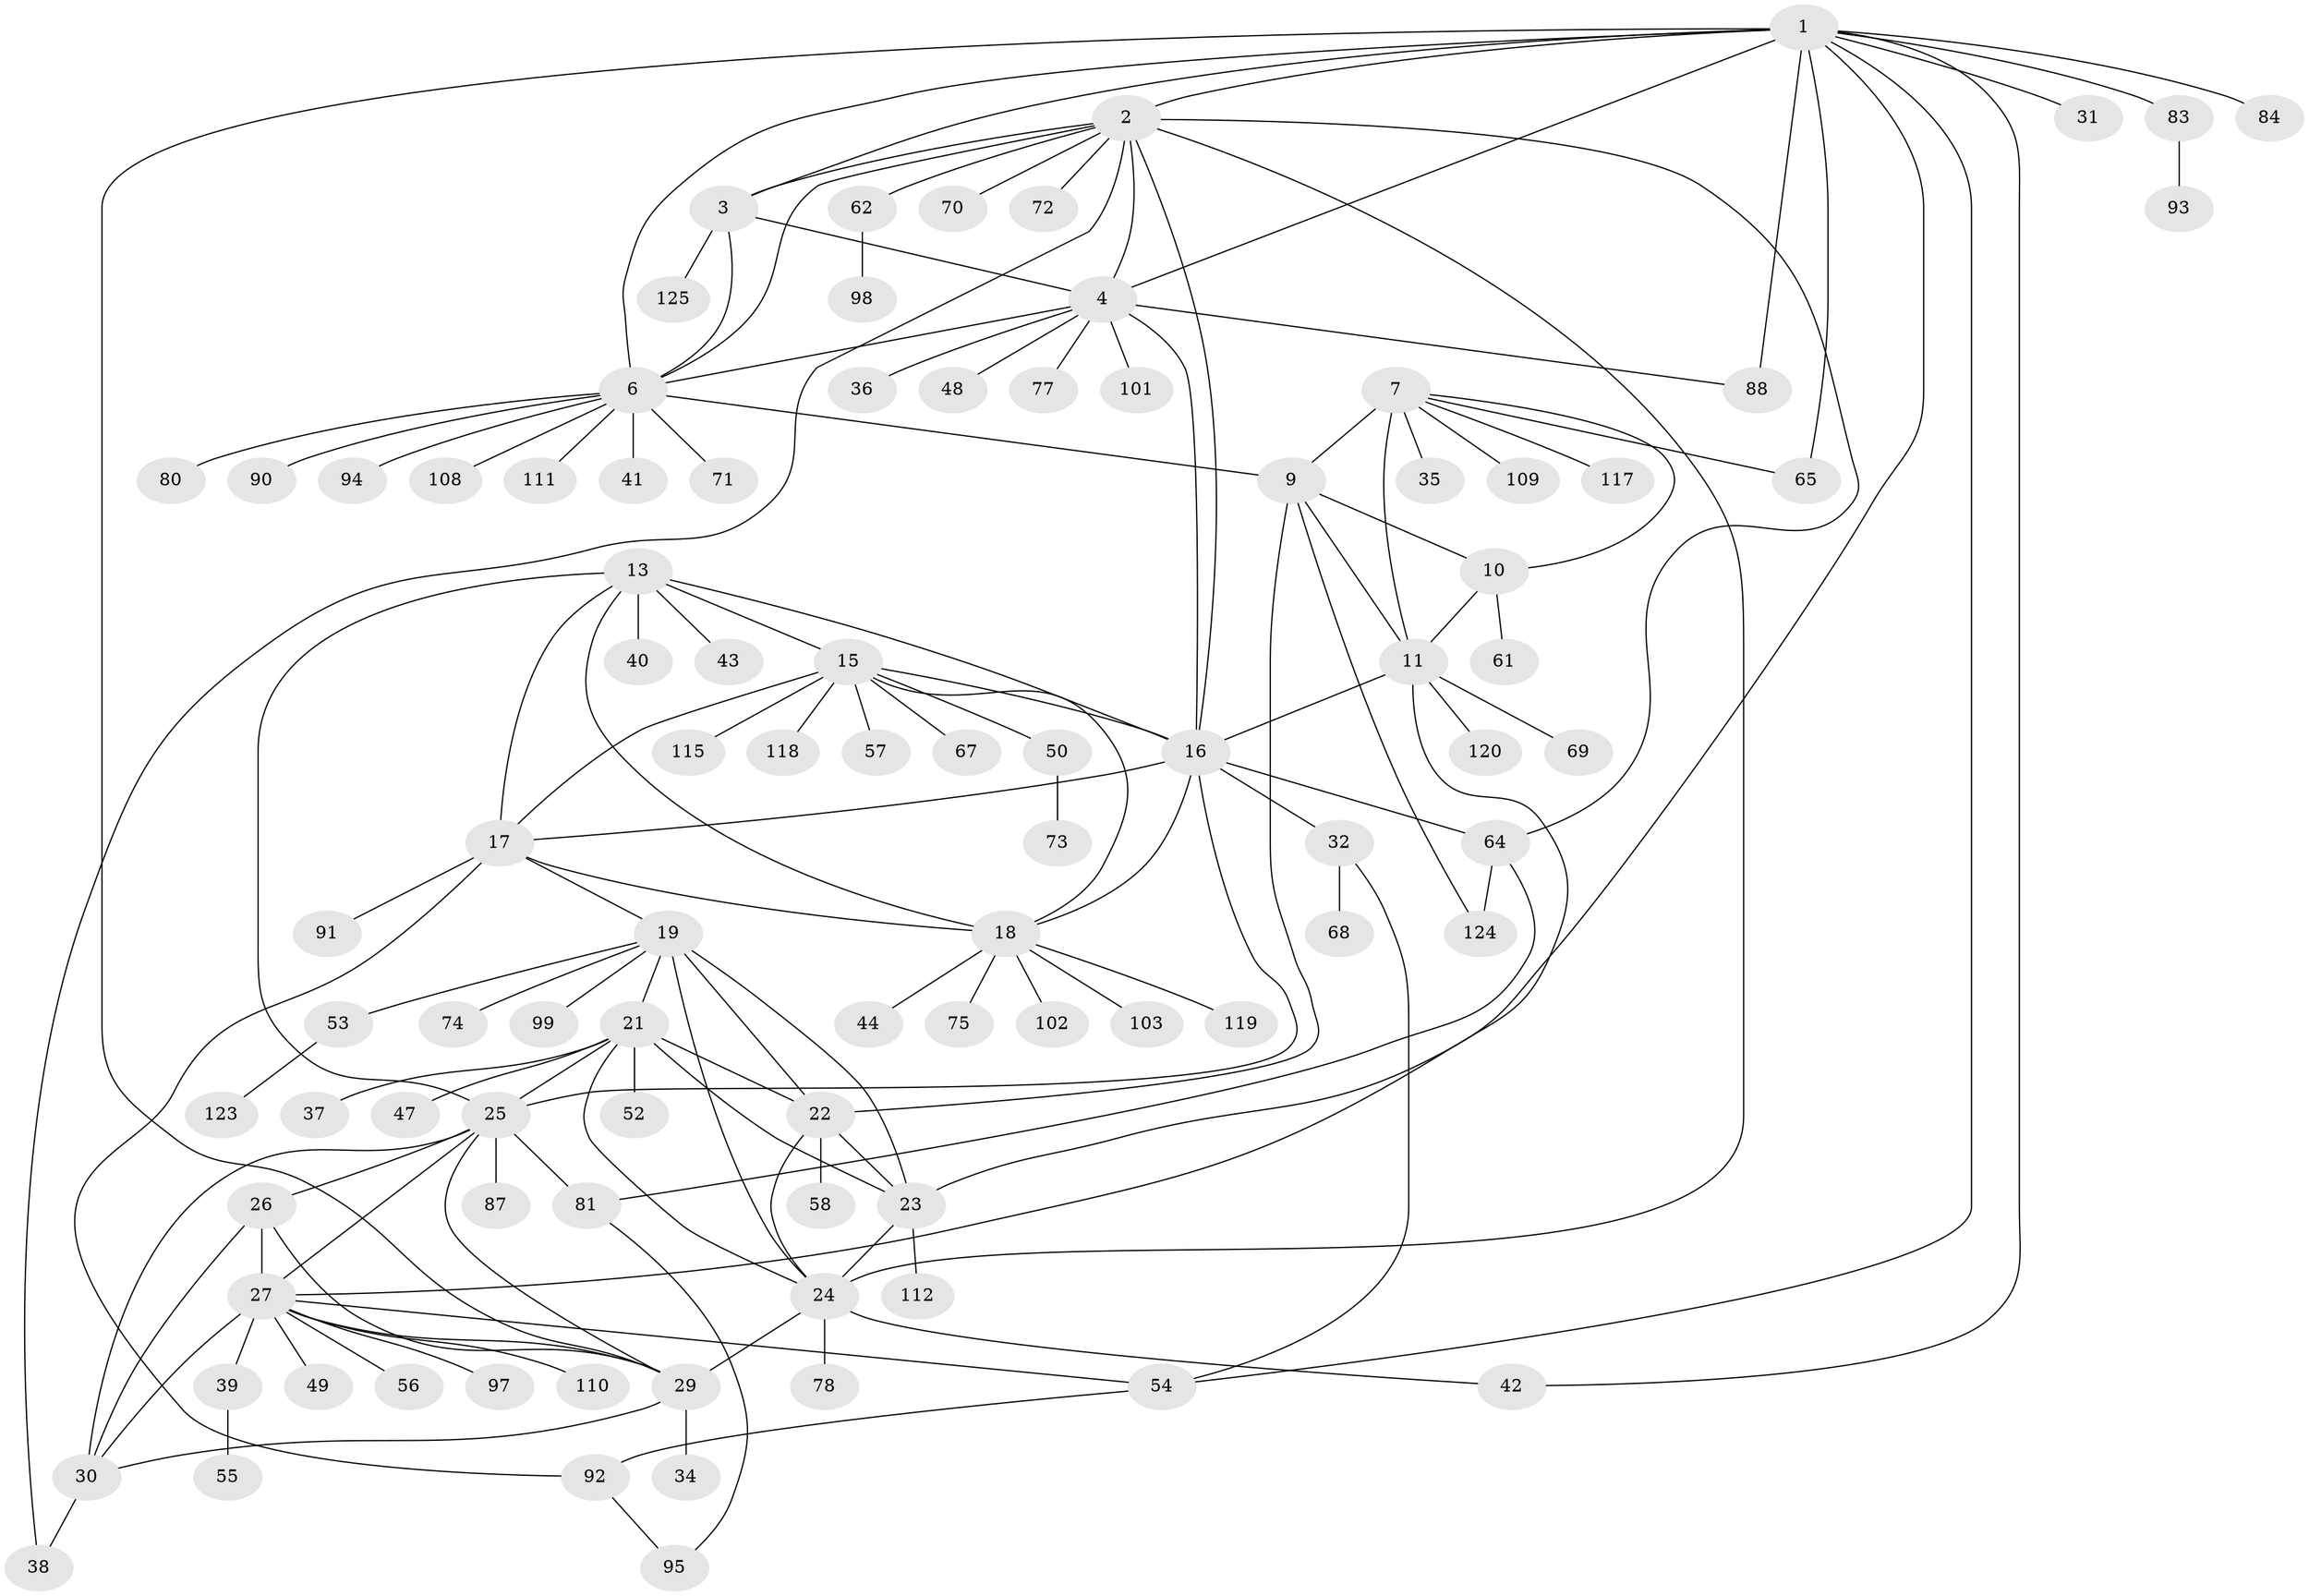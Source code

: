 // Generated by graph-tools (version 1.1) at 2025/52/02/27/25 19:52:15]
// undirected, 94 vertices, 141 edges
graph export_dot {
graph [start="1"]
  node [color=gray90,style=filled];
  1 [super="+66"];
  2 [super="+45"];
  3;
  4 [super="+5"];
  6 [super="+85"];
  7 [super="+8"];
  9 [super="+12"];
  10 [super="+122"];
  11 [super="+46"];
  13 [super="+14"];
  15 [super="+59"];
  16 [super="+114"];
  17 [super="+89"];
  18 [super="+100"];
  19 [super="+20"];
  21 [super="+82"];
  22 [super="+60"];
  23;
  24 [super="+33"];
  25 [super="+76"];
  26 [super="+107"];
  27 [super="+28"];
  29 [super="+113"];
  30 [super="+63"];
  31;
  32 [super="+104"];
  34;
  35;
  36;
  37;
  38;
  39;
  40;
  41;
  42;
  43;
  44;
  47;
  48;
  49;
  50 [super="+51"];
  52;
  53 [super="+116"];
  54 [super="+86"];
  55 [super="+96"];
  56;
  57;
  58 [super="+106"];
  61;
  62;
  64;
  65;
  67;
  68;
  69;
  70 [super="+79"];
  71;
  72;
  73 [super="+121"];
  74;
  75;
  77;
  78;
  80;
  81 [super="+105"];
  83;
  84;
  87;
  88;
  90;
  91;
  92;
  93;
  94;
  95;
  97;
  98;
  99;
  101;
  102;
  103;
  108;
  109;
  110;
  111;
  112;
  115;
  117;
  118;
  119;
  120;
  123;
  124;
  125;
  1 -- 2;
  1 -- 3;
  1 -- 4 [weight=2];
  1 -- 6;
  1 -- 29;
  1 -- 31;
  1 -- 42;
  1 -- 54;
  1 -- 65;
  1 -- 84;
  1 -- 88;
  1 -- 83;
  1 -- 23;
  2 -- 3;
  2 -- 4 [weight=2];
  2 -- 6;
  2 -- 24;
  2 -- 38;
  2 -- 62;
  2 -- 64;
  2 -- 70;
  2 -- 72;
  2 -- 16;
  3 -- 4 [weight=2];
  3 -- 6;
  3 -- 125;
  4 -- 6 [weight=2];
  4 -- 36;
  4 -- 48;
  4 -- 101;
  4 -- 77;
  4 -- 16;
  4 -- 88;
  6 -- 9;
  6 -- 41;
  6 -- 71;
  6 -- 80;
  6 -- 90;
  6 -- 94;
  6 -- 111;
  6 -- 108;
  7 -- 9 [weight=4];
  7 -- 10 [weight=2];
  7 -- 11 [weight=2];
  7 -- 109;
  7 -- 117;
  7 -- 65;
  7 -- 35;
  9 -- 10 [weight=2];
  9 -- 11 [weight=2];
  9 -- 22;
  9 -- 124;
  10 -- 11;
  10 -- 61;
  11 -- 16;
  11 -- 27;
  11 -- 69;
  11 -- 120;
  13 -- 15 [weight=2];
  13 -- 16 [weight=2];
  13 -- 17 [weight=2];
  13 -- 18 [weight=2];
  13 -- 40;
  13 -- 25;
  13 -- 43;
  15 -- 16;
  15 -- 17;
  15 -- 18;
  15 -- 50;
  15 -- 57;
  15 -- 115;
  15 -- 67;
  15 -- 118;
  16 -- 17;
  16 -- 18;
  16 -- 32;
  16 -- 64;
  16 -- 25;
  17 -- 18;
  17 -- 19;
  17 -- 91;
  17 -- 92;
  18 -- 44;
  18 -- 75;
  18 -- 102;
  18 -- 103;
  18 -- 119;
  19 -- 21 [weight=2];
  19 -- 22 [weight=2];
  19 -- 23 [weight=2];
  19 -- 24 [weight=2];
  19 -- 53;
  19 -- 74;
  19 -- 99;
  21 -- 22;
  21 -- 23;
  21 -- 24;
  21 -- 25;
  21 -- 37;
  21 -- 47;
  21 -- 52;
  22 -- 23;
  22 -- 24;
  22 -- 58;
  23 -- 24;
  23 -- 112;
  24 -- 42;
  24 -- 78;
  24 -- 29;
  25 -- 26;
  25 -- 27 [weight=2];
  25 -- 29;
  25 -- 30;
  25 -- 87;
  25 -- 81;
  26 -- 27 [weight=2];
  26 -- 29;
  26 -- 30;
  27 -- 29 [weight=2];
  27 -- 30 [weight=2];
  27 -- 49;
  27 -- 97;
  27 -- 39;
  27 -- 110;
  27 -- 56;
  27 -- 54;
  29 -- 30;
  29 -- 34;
  30 -- 38;
  32 -- 54;
  32 -- 68;
  39 -- 55;
  50 -- 73;
  53 -- 123;
  54 -- 92;
  62 -- 98;
  64 -- 81;
  64 -- 124;
  81 -- 95;
  83 -- 93;
  92 -- 95;
}
